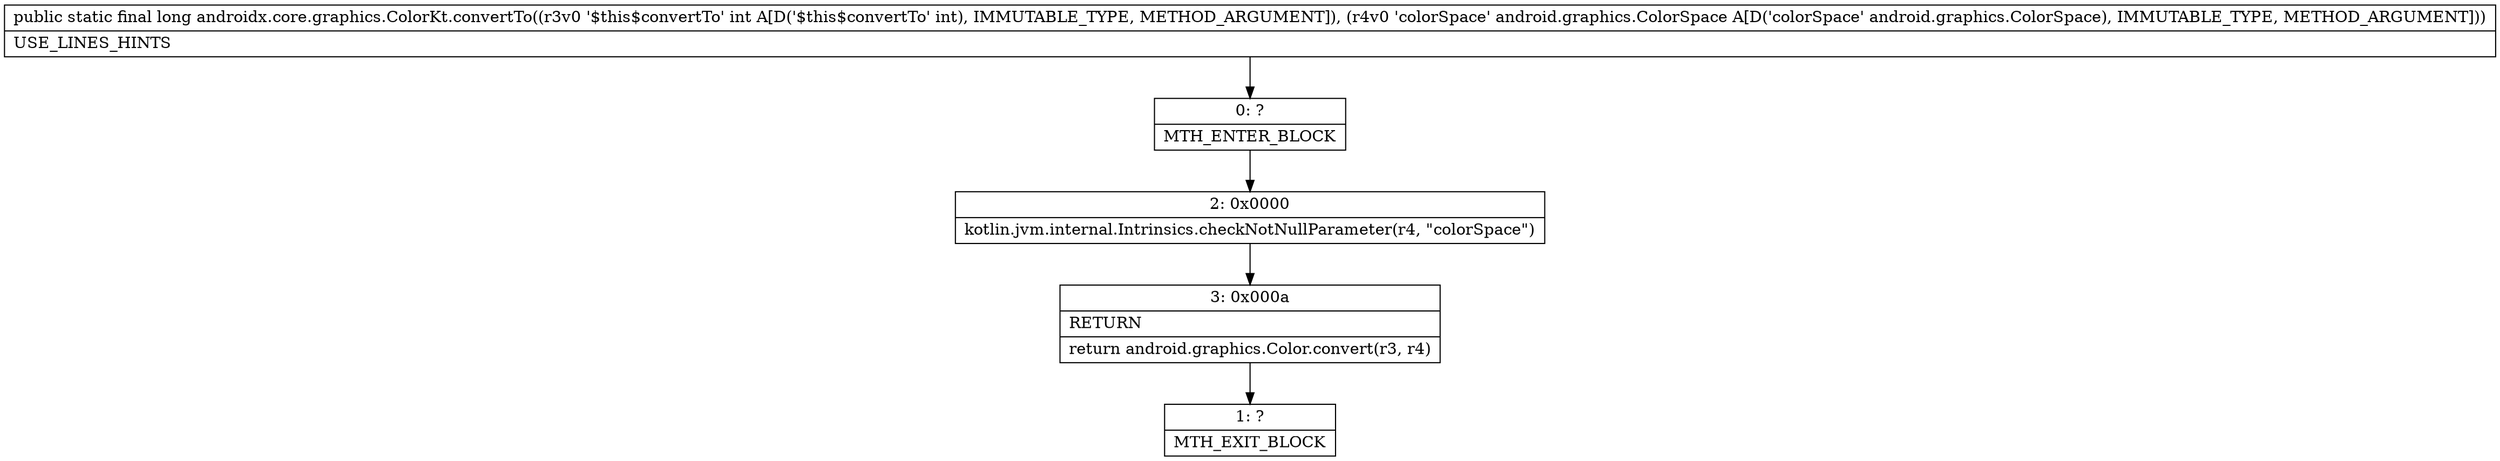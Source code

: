 digraph "CFG forandroidx.core.graphics.ColorKt.convertTo(ILandroid\/graphics\/ColorSpace;)J" {
Node_0 [shape=record,label="{0\:\ ?|MTH_ENTER_BLOCK\l}"];
Node_2 [shape=record,label="{2\:\ 0x0000|kotlin.jvm.internal.Intrinsics.checkNotNullParameter(r4, \"colorSpace\")\l}"];
Node_3 [shape=record,label="{3\:\ 0x000a|RETURN\l|return android.graphics.Color.convert(r3, r4)\l}"];
Node_1 [shape=record,label="{1\:\ ?|MTH_EXIT_BLOCK\l}"];
MethodNode[shape=record,label="{public static final long androidx.core.graphics.ColorKt.convertTo((r3v0 '$this$convertTo' int A[D('$this$convertTo' int), IMMUTABLE_TYPE, METHOD_ARGUMENT]), (r4v0 'colorSpace' android.graphics.ColorSpace A[D('colorSpace' android.graphics.ColorSpace), IMMUTABLE_TYPE, METHOD_ARGUMENT]))  | USE_LINES_HINTS\l}"];
MethodNode -> Node_0;Node_0 -> Node_2;
Node_2 -> Node_3;
Node_3 -> Node_1;
}

